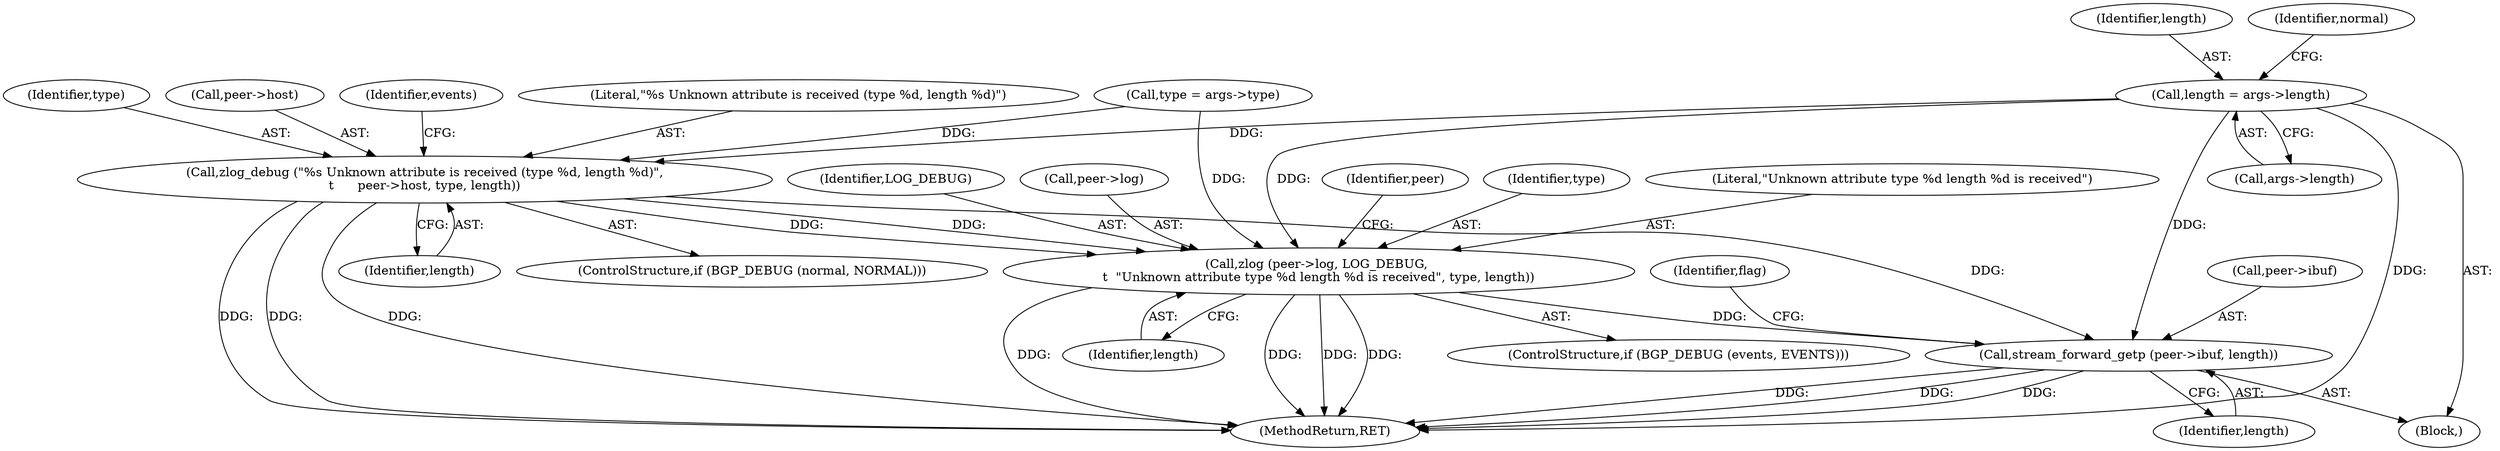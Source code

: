 digraph "0_savannah_8794e8d229dc9fe29ea31424883433d4880ef408@pointer" {
"1000144" [label="(Call,length = args->length)"];
"1000153" [label="(Call,zlog_debug (\"%s Unknown attribute is received (type %d, length %d)\",\n\t      peer->host, type, length))"];
"1000164" [label="(Call,zlog (peer->log, LOG_DEBUG, \n\t  \"Unknown attribute type %d length %d is received\", type, length))"];
"1000172" [label="(Call,stream_forward_getp (peer->ibuf, length))"];
"1000153" [label="(Call,zlog_debug (\"%s Unknown attribute is received (type %d, length %d)\",\n\t      peer->host, type, length))"];
"1000174" [label="(Identifier,peer)"];
"1000146" [label="(Call,args->length)"];
"1000159" [label="(Identifier,length)"];
"1000173" [label="(Call,peer->ibuf)"];
"1000145" [label="(Identifier,length)"];
"1000164" [label="(Call,zlog (peer->log, LOG_DEBUG, \n\t  \"Unknown attribute type %d length %d is received\", type, length))"];
"1000151" [label="(Identifier,normal)"];
"1000149" [label="(ControlStructure,if (BGP_DEBUG (normal, NORMAL)))"];
"1000172" [label="(Call,stream_forward_getp (peer->ibuf, length))"];
"1000170" [label="(Identifier,type)"];
"1000160" [label="(ControlStructure,if (BGP_DEBUG (events, EVENTS)))"];
"1000155" [label="(Call,peer->host)"];
"1000171" [label="(Identifier,length)"];
"1000169" [label="(Literal,\"Unknown attribute type %d length %d is received\")"];
"1000176" [label="(Identifier,length)"];
"1000180" [label="(Identifier,flag)"];
"1000158" [label="(Identifier,type)"];
"1000132" [label="(Call,type = args->type)"];
"1000162" [label="(Identifier,events)"];
"1000168" [label="(Identifier,LOG_DEBUG)"];
"1000107" [label="(Block,)"];
"1000154" [label="(Literal,\"%s Unknown attribute is received (type %d, length %d)\")"];
"1000165" [label="(Call,peer->log)"];
"1000144" [label="(Call,length = args->length)"];
"1000265" [label="(MethodReturn,RET)"];
"1000144" -> "1000107"  [label="AST: "];
"1000144" -> "1000146"  [label="CFG: "];
"1000145" -> "1000144"  [label="AST: "];
"1000146" -> "1000144"  [label="AST: "];
"1000151" -> "1000144"  [label="CFG: "];
"1000144" -> "1000265"  [label="DDG: "];
"1000144" -> "1000153"  [label="DDG: "];
"1000144" -> "1000164"  [label="DDG: "];
"1000144" -> "1000172"  [label="DDG: "];
"1000153" -> "1000149"  [label="AST: "];
"1000153" -> "1000159"  [label="CFG: "];
"1000154" -> "1000153"  [label="AST: "];
"1000155" -> "1000153"  [label="AST: "];
"1000158" -> "1000153"  [label="AST: "];
"1000159" -> "1000153"  [label="AST: "];
"1000162" -> "1000153"  [label="CFG: "];
"1000153" -> "1000265"  [label="DDG: "];
"1000153" -> "1000265"  [label="DDG: "];
"1000153" -> "1000265"  [label="DDG: "];
"1000132" -> "1000153"  [label="DDG: "];
"1000153" -> "1000164"  [label="DDG: "];
"1000153" -> "1000164"  [label="DDG: "];
"1000153" -> "1000172"  [label="DDG: "];
"1000164" -> "1000160"  [label="AST: "];
"1000164" -> "1000171"  [label="CFG: "];
"1000165" -> "1000164"  [label="AST: "];
"1000168" -> "1000164"  [label="AST: "];
"1000169" -> "1000164"  [label="AST: "];
"1000170" -> "1000164"  [label="AST: "];
"1000171" -> "1000164"  [label="AST: "];
"1000174" -> "1000164"  [label="CFG: "];
"1000164" -> "1000265"  [label="DDG: "];
"1000164" -> "1000265"  [label="DDG: "];
"1000164" -> "1000265"  [label="DDG: "];
"1000164" -> "1000265"  [label="DDG: "];
"1000132" -> "1000164"  [label="DDG: "];
"1000164" -> "1000172"  [label="DDG: "];
"1000172" -> "1000107"  [label="AST: "];
"1000172" -> "1000176"  [label="CFG: "];
"1000173" -> "1000172"  [label="AST: "];
"1000176" -> "1000172"  [label="AST: "];
"1000180" -> "1000172"  [label="CFG: "];
"1000172" -> "1000265"  [label="DDG: "];
"1000172" -> "1000265"  [label="DDG: "];
"1000172" -> "1000265"  [label="DDG: "];
}
